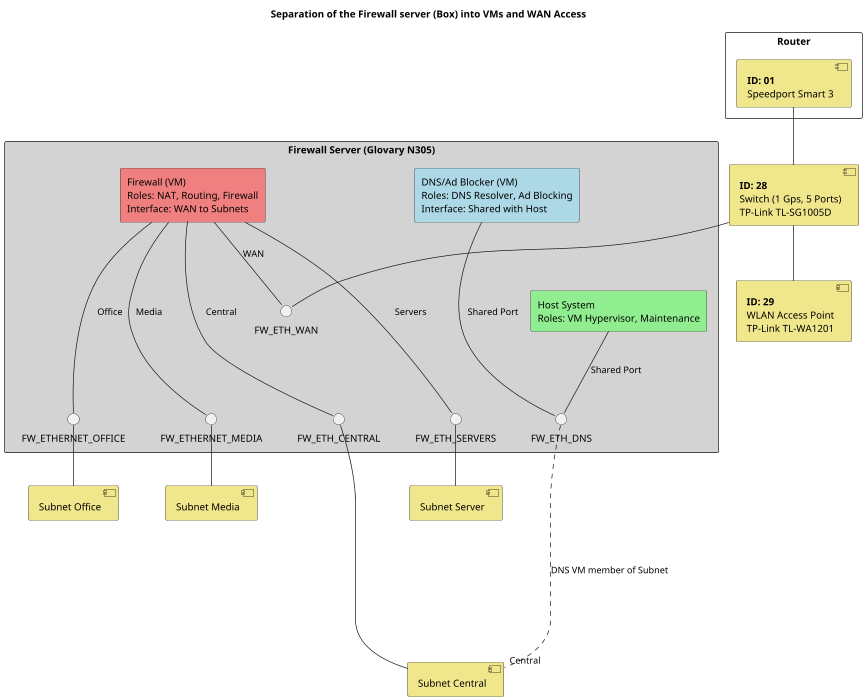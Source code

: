 @startuml
title Separation of the Firewall server (Box) into VMs and WAN Access

skinparam maxWidth 2000
skinparam maxHeight 900
scale 0.7

skinparam component {
    BackgroundColor Khaki
    BorderColor Black
    FontColor Black
}

rectangle "Router" as Router {
    [**ID: 01**\nSpeedport Smart 3] as ROUTER_DEVICE
}

[**ID: 28**\nSwitch (1 Gps, 5 Ports)\nTP-Link TL-SG1005D] as SWITCH_REPEATER

[**ID: 29**\nWLAN Access Point\nTP-Link TL-WA1201] as REPEATER

rectangle "Firewall Server (Glovary N305)" as DOMAIN_FIREWALL #LightGrey {
    rectangle "Firewall (VM)\nRoles: NAT, Routing, Firewall\nInterface: WAN to Subnets" as FW_VM #LightCoral
    rectangle "DNS/Ad Blocker (VM)\nRoles: DNS Resolver, Ad Blocking\nInterface: Shared with Host" as DNS_AD_VM #LightBlue
    rectangle "Host System\nRoles: VM Hypervisor, Maintenance" as FW_HOST #LightGreen

    FW_VM -- FW_ETH_WAN : WAN
    FW_VM -- FW_ETHERNET_OFFICE : Office
    FW_VM -- FW_ETHERNET_MEDIA : Media
    FW_VM -- FW_ETH_CENTRAL : Central
    FW_VM -- FW_ETH_SERVERS : Servers
    FW_HOST -- FW_ETH_DNS : Shared Port
    DNS_AD_VM -- FW_ETH_DNS : Shared Port

    DNS_AD_VM -[hidden]- FW_HOST
}

[Subnet Media] as SWITCH_MEDIA
[Subnet Office] as SWITCH_OFFICE
[Subnet Server] as SWITCH_SERVERS
[Subnet Central] as SWITCH_CENTRAL

ROUTER_DEVICE -- SWITCH_REPEATER
SWITCH_REPEATER -- REPEATER
SWITCH_REPEATER -- FW_ETH_WAN

FW_ETH_WAN -[hidden]- FW_ETHERNET_OFFICE
FW_ETH_WAN -[hidden]- FW_ETHERNET_MEDIA
FW_ETH_WAN -[hidden]- FW_ETH_CENTRAL
FW_ETH_WAN -[hidden]- FW_ETH_SERVERS
FW_ETH_WAN -[hidden]- FW_ETH_DNS

FW_ETH_CENTRAL -- SWITCH_CENTRAL
FW_ETHERNET_OFFICE -- SWITCH_OFFICE
FW_ETHERNET_MEDIA -- SWITCH_MEDIA
FW_ETH_SERVERS -- SWITCH_SERVERS


'FW_ETH_DNS -.-.- SWITCH_MEDIA : DNS requests via HTTP/S
'FW_ETH_DNS -.-.- SWITCH_OFFICE : DNS requests via HTTP/S
'FW_ETH_DNS -.-.- SWITCH_SERVERS : DNS requests via HTTP/S
FW_ETH_DNS -.-.- SWITCH_CENTRAL : DNS VM member of Subnet "Central" 

@enduml

